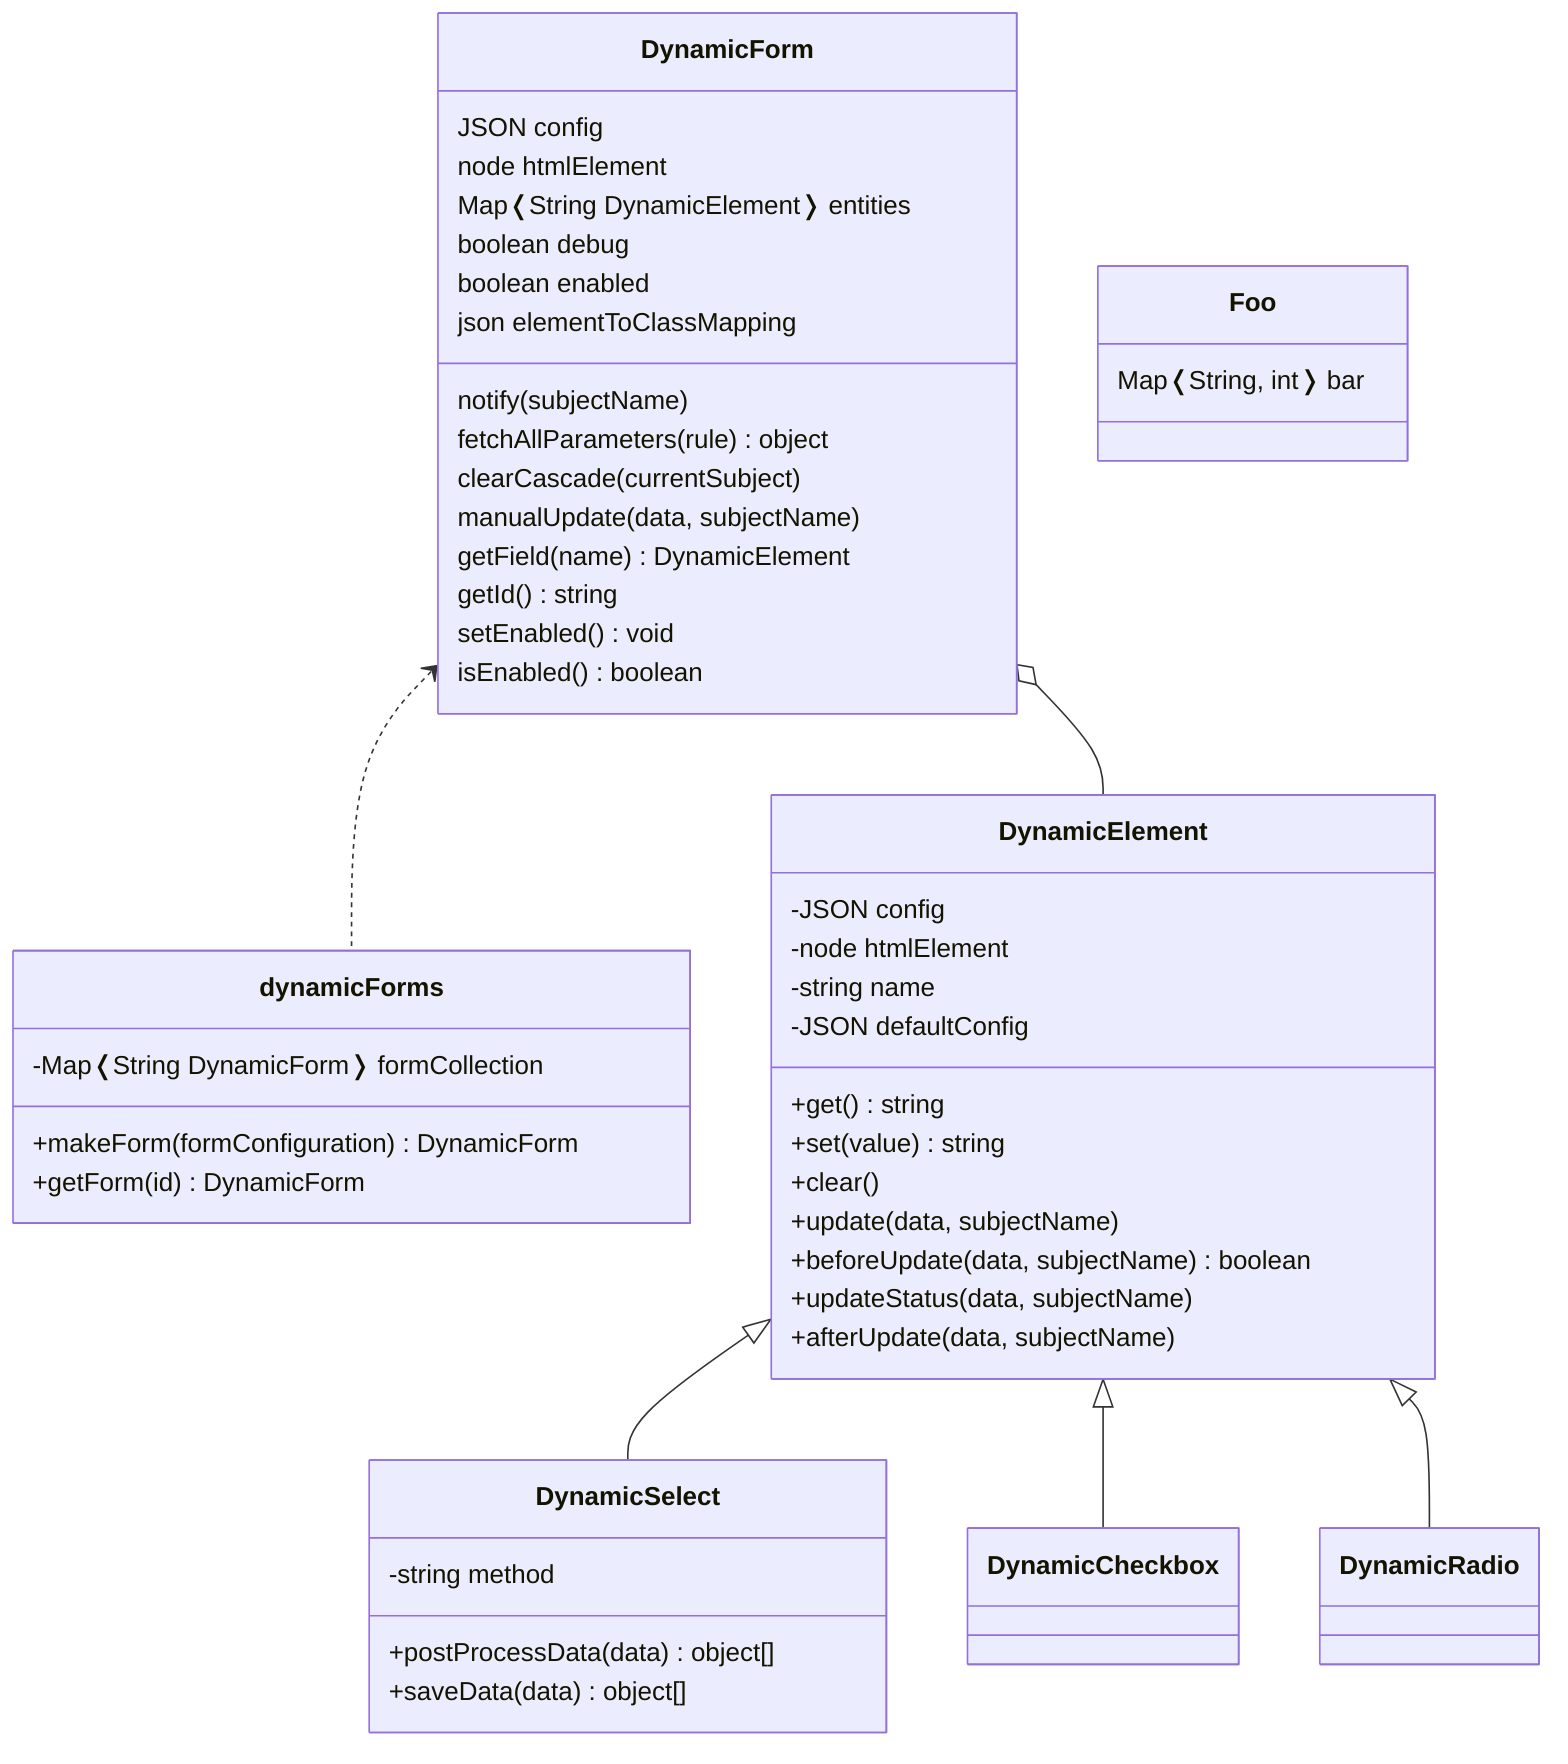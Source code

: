 classDiagram

    class DynamicForm {
        JSON config
        node htmlElement
        Map❬String DynamicElement❭ entities
        boolean debug
        boolean enabled
        json elementToClassMapping

        notify(subjectName)
        fetchAllParameters(rule) object
        clearCascade(currentSubject)
        manualUpdate(data, subjectName)
        getField(name) DynamicElement
        getId() string
        setEnabled() void
        isEnabled() boolean
    }

    class dynamicForms {
        -Map❬String DynamicForm❭ formCollection
        +makeForm(formConfiguration) DynamicForm
        +getForm(id) DynamicForm
    }

    class DynamicElement {
        -JSON config
        -node htmlElement
        -string name
        -JSON defaultConfig
        +get() string
        +set(value) string
        +clear()
        +update(data, subjectName)
        +beforeUpdate(data, subjectName) boolean
        +updateStatus(data, subjectName)
        +afterUpdate(data, subjectName)
    }

    class DynamicSelect {
        -string method
        +postProcessData(data) object[]
        +saveData(data) object[]
    }

    DynamicForm <.. dynamicForms
    DynamicForm o-- DynamicElement
    DynamicElement <|-- DynamicSelect
    DynamicElement <|-- DynamicCheckbox
    DynamicElement <|-- DynamicRadio

    class Foo {
        Map❬String, int❭ bar
    }